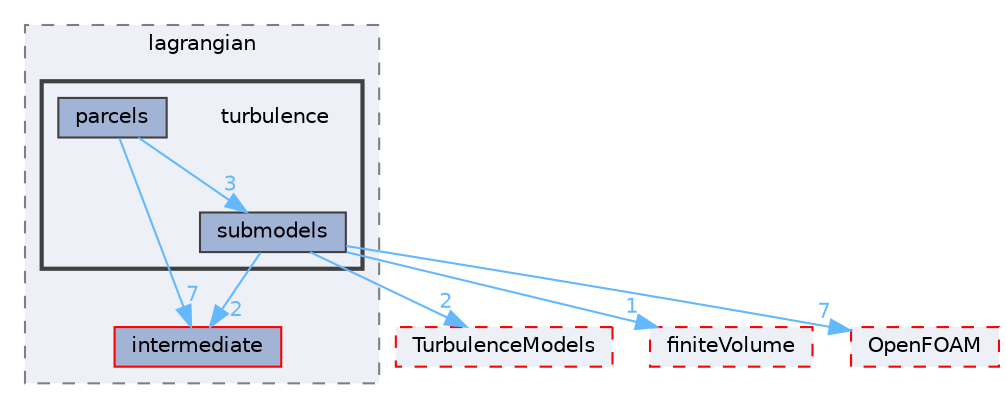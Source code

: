 digraph "src/lagrangian/turbulence"
{
 // LATEX_PDF_SIZE
  bgcolor="transparent";
  edge [fontname=Helvetica,fontsize=10,labelfontname=Helvetica,labelfontsize=10];
  node [fontname=Helvetica,fontsize=10,shape=box,height=0.2,width=0.4];
  compound=true
  subgraph clusterdir_f8c25efc4b6f6a8502a42d5af7554d23 {
    graph [ bgcolor="#edf0f7", pencolor="grey50", label="lagrangian", fontname=Helvetica,fontsize=10 style="filled,dashed", URL="dir_f8c25efc4b6f6a8502a42d5af7554d23.html",tooltip=""]
  dir_d3c32a493136c130c1f0d51f4f35c297 [label="intermediate", fillcolor="#a2b4d6", color="red", style="filled", URL="dir_d3c32a493136c130c1f0d51f4f35c297.html",tooltip=""];
  subgraph clusterdir_43bc749440adff70c5addf058ea4a468 {
    graph [ bgcolor="#edf0f7", pencolor="grey25", label="", fontname=Helvetica,fontsize=10 style="filled,bold", URL="dir_43bc749440adff70c5addf058ea4a468.html",tooltip=""]
    dir_43bc749440adff70c5addf058ea4a468 [shape=plaintext, label="turbulence"];
  dir_f4470e492b052055a8f68ab9bbd08f78 [label="parcels", fillcolor="#a2b4d6", color="grey25", style="filled", URL="dir_f4470e492b052055a8f68ab9bbd08f78.html",tooltip=""];
  dir_8d2e9f3975cd341fe442d8051fa80149 [label="submodels", fillcolor="#a2b4d6", color="grey25", style="filled", URL="dir_8d2e9f3975cd341fe442d8051fa80149.html",tooltip=""];
  }
  }
  dir_1eda626aeac0f0ad2848c36acaa5d501 [label="TurbulenceModels", fillcolor="#edf0f7", color="red", style="filled,dashed", URL="dir_1eda626aeac0f0ad2848c36acaa5d501.html",tooltip=""];
  dir_9bd15774b555cf7259a6fa18f99fe99b [label="finiteVolume", fillcolor="#edf0f7", color="red", style="filled,dashed", URL="dir_9bd15774b555cf7259a6fa18f99fe99b.html",tooltip=""];
  dir_c5473ff19b20e6ec4dfe5c310b3778a8 [label="OpenFOAM", fillcolor="#edf0f7", color="red", style="filled,dashed", URL="dir_c5473ff19b20e6ec4dfe5c310b3778a8.html",tooltip=""];
  dir_f4470e492b052055a8f68ab9bbd08f78->dir_8d2e9f3975cd341fe442d8051fa80149 [headlabel="3", labeldistance=1.5 headhref="dir_002787_003803.html" href="dir_002787_003803.html" color="steelblue1" fontcolor="steelblue1"];
  dir_f4470e492b052055a8f68ab9bbd08f78->dir_d3c32a493136c130c1f0d51f4f35c297 [headlabel="7", labeldistance=1.5 headhref="dir_002787_001913.html" href="dir_002787_001913.html" color="steelblue1" fontcolor="steelblue1"];
  dir_8d2e9f3975cd341fe442d8051fa80149->dir_1eda626aeac0f0ad2848c36acaa5d501 [headlabel="2", labeldistance=1.5 headhref="dir_003803_004143.html" href="dir_003803_004143.html" color="steelblue1" fontcolor="steelblue1"];
  dir_8d2e9f3975cd341fe442d8051fa80149->dir_9bd15774b555cf7259a6fa18f99fe99b [headlabel="1", labeldistance=1.5 headhref="dir_003803_001387.html" href="dir_003803_001387.html" color="steelblue1" fontcolor="steelblue1"];
  dir_8d2e9f3975cd341fe442d8051fa80149->dir_c5473ff19b20e6ec4dfe5c310b3778a8 [headlabel="7", labeldistance=1.5 headhref="dir_003803_002695.html" href="dir_003803_002695.html" color="steelblue1" fontcolor="steelblue1"];
  dir_8d2e9f3975cd341fe442d8051fa80149->dir_d3c32a493136c130c1f0d51f4f35c297 [headlabel="2", labeldistance=1.5 headhref="dir_003803_001913.html" href="dir_003803_001913.html" color="steelblue1" fontcolor="steelblue1"];
}
